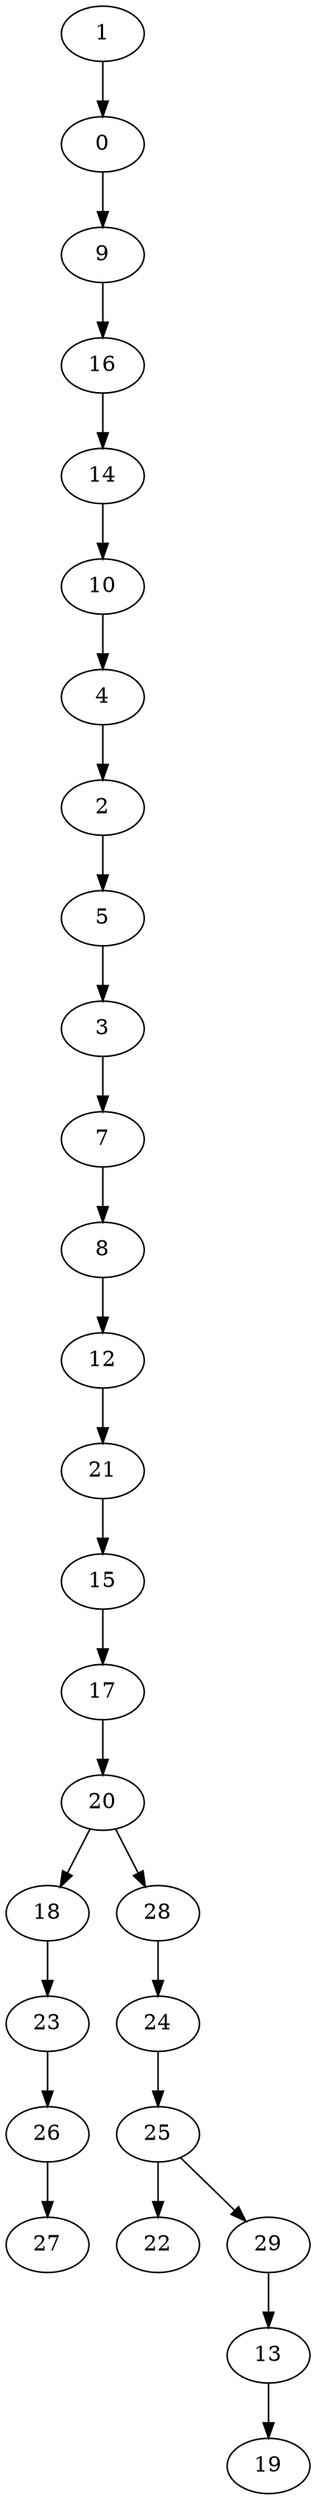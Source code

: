 digraph Geo_30_DFSRT {
1;0;9;16;14;10;4;2;5;3;7;8;12;21;15;17;20;18;23;26;27;28;24;25;22;29;13;19;1 -> 0;
0 -> 9;
9 -> 16;
16 -> 14;
14 -> 10;
10 -> 4;
4 -> 2;
2 -> 5;
5 -> 3;
3 -> 7;
7 -> 8;
8 -> 12;
12 -> 21;
21 -> 15;
15 -> 17;
17 -> 20;
20 -> 18;
18 -> 23;
23 -> 26;
26 -> 27;
20 -> 28;
28 -> 24;
24 -> 25;
25 -> 22;
25 -> 29;
29 -> 13;
13 -> 19;
}
